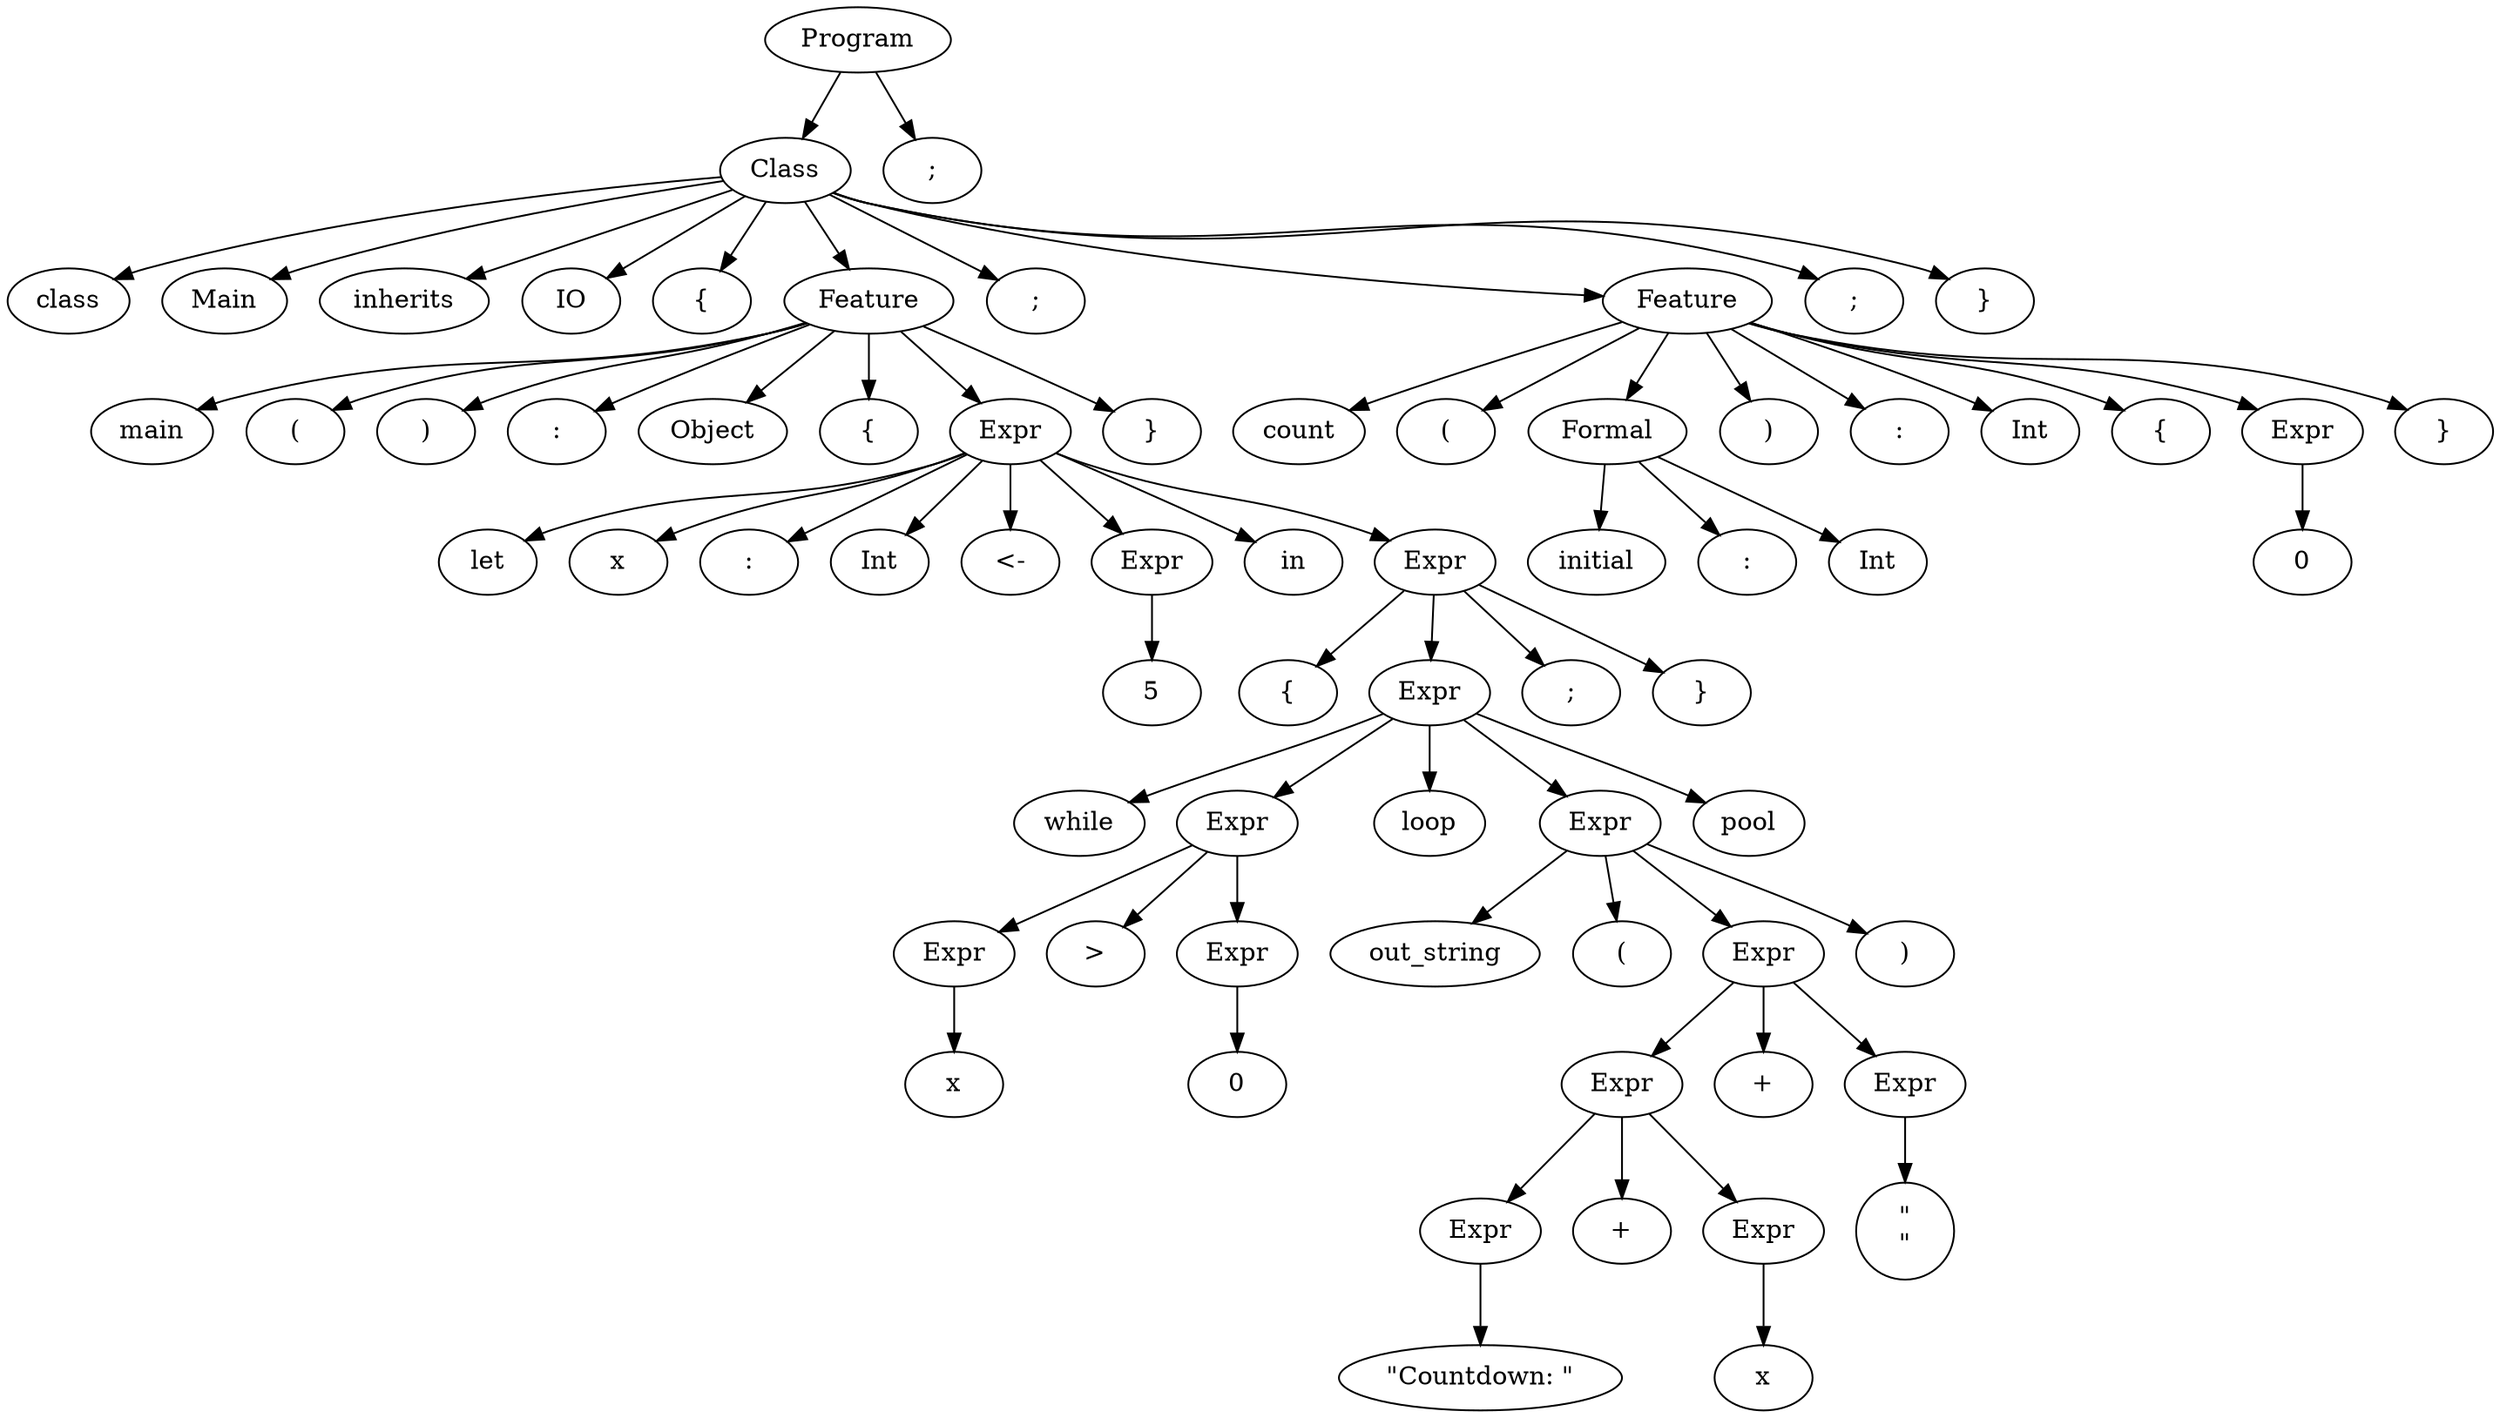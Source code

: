 digraph {
	0 [label=Program]
	0 -> 1
	1 [label=Class]
	1 -> 2
	2 [label=class]
	1 -> 3
	3 [label=Main]
	1 -> 4
	4 [label=inherits]
	1 -> 5
	5 [label=IO]
	1 -> 6
	6 [label="{"]
	1 -> 7
	7 [label=Feature]
	7 -> 8
	8 [label=main]
	7 -> 9
	9 [label="("]
	7 -> 10
	10 [label=")"]
	7 -> 11
	11 [label=":"]
	7 -> 12
	12 [label=Object]
	7 -> 13
	13 [label="{"]
	7 -> 14
	14 [label=Expr]
	14 -> 15
	15 [label=let]
	14 -> 16
	16 [label=x]
	14 -> 17
	17 [label=":"]
	14 -> 18
	18 [label=Int]
	14 -> 19
	19 [label="<-"]
	14 -> 20
	20 [label=Expr]
	20 -> 21
	21 [label=5]
	14 -> 22
	22 [label=in]
	14 -> 23
	23 [label=Expr]
	23 -> 24
	24 [label="{"]
	23 -> 25
	25 [label=Expr]
	25 -> 26
	26 [label=while]
	25 -> 27
	27 [label=Expr]
	27 -> 28
	28 [label=Expr]
	28 -> 29
	29 [label=x]
	27 -> 30
	30 [label=">"]
	27 -> 31
	31 [label=Expr]
	31 -> 32
	32 [label=0]
	25 -> 33
	33 [label=loop]
	25 -> 34
	34 [label=Expr]
	34 -> 35
	35 [label=out_string]
	34 -> 36
	36 [label="("]
	34 -> 37
	37 [label=Expr]
	37 -> 38
	38 [label=Expr]
	38 -> 39
	39 [label=Expr]
	39 -> 40
	40 [label="\"Countdown: \""]
	38 -> 41
	41 [label="+"]
	38 -> 42
	42 [label=Expr]
	42 -> 43
	43 [label=x]
	37 -> 44
	44 [label="+"]
	37 -> 45
	45 [label=Expr]
	45 -> 46
	46 [label="\"\n\""]
	34 -> 47
	47 [label=")"]
	25 -> 48
	48 [label=pool]
	23 -> 49
	49 [label=";"]
	23 -> 50
	50 [label="}"]
	7 -> 51
	51 [label="}"]
	1 -> 52
	52 [label=";"]
	1 -> 53
	53 [label=Feature]
	53 -> 54
	54 [label=count]
	53 -> 55
	55 [label="("]
	53 -> 56
	56 [label=Formal]
	56 -> 57
	57 [label=initial]
	56 -> 58
	58 [label=":"]
	56 -> 59
	59 [label=Int]
	53 -> 60
	60 [label=")"]
	53 -> 61
	61 [label=":"]
	53 -> 62
	62 [label=Int]
	53 -> 63
	63 [label="{"]
	53 -> 64
	64 [label=Expr]
	64 -> 65
	65 [label=0]
	53 -> 66
	66 [label="}"]
	1 -> 67
	67 [label=";"]
	1 -> 68
	68 [label="}"]
	0 -> 69
	69 [label=";"]
}
